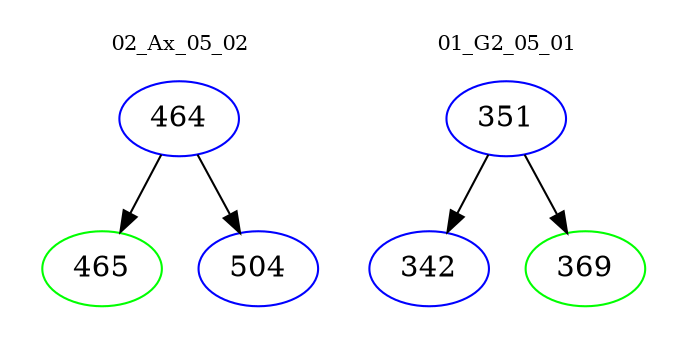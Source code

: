 digraph{
subgraph cluster_0 {
color = white
label = "02_Ax_05_02";
fontsize=10;
T0_464 [label="464", color="blue"]
T0_464 -> T0_465 [color="black"]
T0_465 [label="465", color="green"]
T0_464 -> T0_504 [color="black"]
T0_504 [label="504", color="blue"]
}
subgraph cluster_1 {
color = white
label = "01_G2_05_01";
fontsize=10;
T1_351 [label="351", color="blue"]
T1_351 -> T1_342 [color="black"]
T1_342 [label="342", color="blue"]
T1_351 -> T1_369 [color="black"]
T1_369 [label="369", color="green"]
}
}
